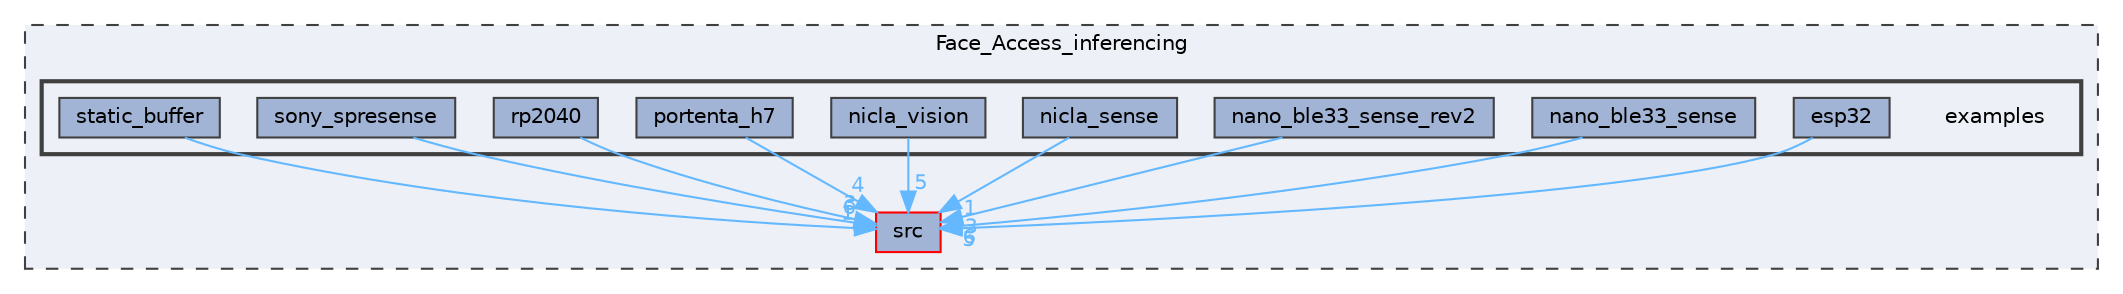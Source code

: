 digraph "Face_Access_inferencing/examples"
{
 // LATEX_PDF_SIZE
  bgcolor="transparent";
  edge [fontname=Helvetica,fontsize=10,labelfontname=Helvetica,labelfontsize=10];
  node [fontname=Helvetica,fontsize=10,shape=box,height=0.2,width=0.4];
  compound=true
  subgraph clusterdir_05f86cf2d1c107dceef0ab0392ddcfcf {
    graph [ bgcolor="#edf0f7", pencolor="grey25", label="Face_Access_inferencing", fontname=Helvetica,fontsize=10 style="filled,dashed", URL="dir_05f86cf2d1c107dceef0ab0392ddcfcf.html",tooltip=""]
  dir_a10e16a828caf535b3ccf4484f92e610 [label="src", fillcolor="#a2b4d6", color="red", style="filled", URL="dir_a10e16a828caf535b3ccf4484f92e610.html",tooltip=""];
  subgraph clusterdir_fe62fcf3285c72a5f7cc694ebc0512b6 {
    graph [ bgcolor="#edf0f7", pencolor="grey25", label="", fontname=Helvetica,fontsize=10 style="filled,bold", URL="dir_fe62fcf3285c72a5f7cc694ebc0512b6.html",tooltip=""]
    dir_fe62fcf3285c72a5f7cc694ebc0512b6 [shape=plaintext, label="examples"];
  dir_6f272002d1ae7c15e97540409d4604a6 [label="esp32", fillcolor="#a2b4d6", color="grey25", style="filled", URL="dir_6f272002d1ae7c15e97540409d4604a6.html",tooltip=""];
  dir_f83dbca78236457e510378740de19586 [label="nano_ble33_sense", fillcolor="#a2b4d6", color="grey25", style="filled", URL="dir_f83dbca78236457e510378740de19586.html",tooltip=""];
  dir_80f257d12213d080269ccc198f54ff0f [label="nano_ble33_sense_rev2", fillcolor="#a2b4d6", color="grey25", style="filled", URL="dir_80f257d12213d080269ccc198f54ff0f.html",tooltip=""];
  dir_2d77b2e81373de263a6be103a31edfa2 [label="nicla_sense", fillcolor="#a2b4d6", color="grey25", style="filled", URL="dir_2d77b2e81373de263a6be103a31edfa2.html",tooltip=""];
  dir_bdeed0e3448bb00e9e4eda6119adab23 [label="nicla_vision", fillcolor="#a2b4d6", color="grey25", style="filled", URL="dir_bdeed0e3448bb00e9e4eda6119adab23.html",tooltip=""];
  dir_560d00b69d1ed2fbf047702b2bed5fbd [label="portenta_h7", fillcolor="#a2b4d6", color="grey25", style="filled", URL="dir_560d00b69d1ed2fbf047702b2bed5fbd.html",tooltip=""];
  dir_3cef469c4997b9ffc787a9e6ede43765 [label="rp2040", fillcolor="#a2b4d6", color="grey25", style="filled", URL="dir_3cef469c4997b9ffc787a9e6ede43765.html",tooltip=""];
  dir_c30d5d5e6dc1566b4aa7a70ddb2d5655 [label="sony_spresense", fillcolor="#a2b4d6", color="grey25", style="filled", URL="dir_c30d5d5e6dc1566b4aa7a70ddb2d5655.html",tooltip=""];
  dir_19825796a2d348e05c186cb203841e65 [label="static_buffer", fillcolor="#a2b4d6", color="grey25", style="filled", URL="dir_19825796a2d348e05c186cb203841e65.html",tooltip=""];
  }
  }
  dir_6f272002d1ae7c15e97540409d4604a6->dir_a10e16a828caf535b3ccf4484f92e610 [headlabel="5", labeldistance=1.5 headhref="dir_000089_000302.html" href="dir_000089_000302.html" color="steelblue1" fontcolor="steelblue1"];
  dir_f83dbca78236457e510378740de19586->dir_a10e16a828caf535b3ccf4484f92e610 [headlabel="6", labeldistance=1.5 headhref="dir_000199_000302.html" href="dir_000199_000302.html" color="steelblue1" fontcolor="steelblue1"];
  dir_80f257d12213d080269ccc198f54ff0f->dir_a10e16a828caf535b3ccf4484f92e610 [headlabel="3", labeldistance=1.5 headhref="dir_000206_000302.html" href="dir_000206_000302.html" color="steelblue1" fontcolor="steelblue1"];
  dir_2d77b2e81373de263a6be103a31edfa2->dir_a10e16a828caf535b3ccf4484f92e610 [headlabel="1", labeldistance=1.5 headhref="dir_000211_000302.html" href="dir_000211_000302.html" color="steelblue1" fontcolor="steelblue1"];
  dir_bdeed0e3448bb00e9e4eda6119adab23->dir_a10e16a828caf535b3ccf4484f92e610 [headlabel="5", labeldistance=1.5 headhref="dir_000213_000302.html" href="dir_000213_000302.html" color="steelblue1" fontcolor="steelblue1"];
  dir_560d00b69d1ed2fbf047702b2bed5fbd->dir_a10e16a828caf535b3ccf4484f92e610 [headlabel="4", labeldistance=1.5 headhref="dir_000238_000302.html" href="dir_000238_000302.html" color="steelblue1" fontcolor="steelblue1"];
  dir_3cef469c4997b9ffc787a9e6ede43765->dir_a10e16a828caf535b3ccf4484f92e610 [headlabel="3", labeldistance=1.5 headhref="dir_000266_000302.html" href="dir_000266_000302.html" color="steelblue1" fontcolor="steelblue1"];
  dir_c30d5d5e6dc1566b4aa7a70ddb2d5655->dir_a10e16a828caf535b3ccf4484f92e610 [headlabel="6", labeldistance=1.5 headhref="dir_000289_000302.html" href="dir_000289_000302.html" color="steelblue1" fontcolor="steelblue1"];
  dir_19825796a2d348e05c186cb203841e65->dir_a10e16a828caf535b3ccf4484f92e610 [headlabel="1", labeldistance=1.5 headhref="dir_000305_000302.html" href="dir_000305_000302.html" color="steelblue1" fontcolor="steelblue1"];
}
